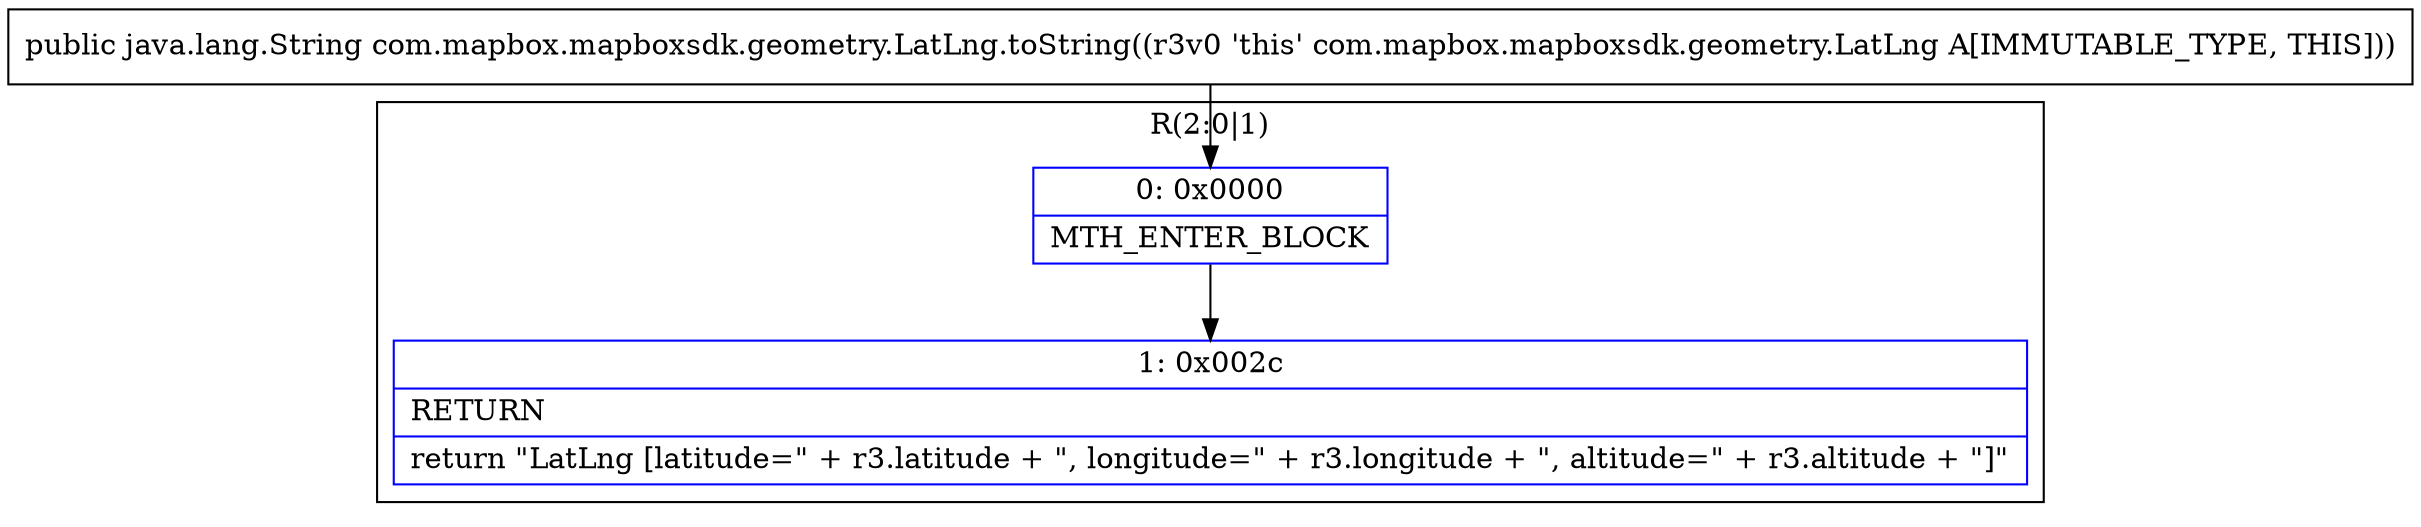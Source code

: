 digraph "CFG forcom.mapbox.mapboxsdk.geometry.LatLng.toString()Ljava\/lang\/String;" {
subgraph cluster_Region_1069315052 {
label = "R(2:0|1)";
node [shape=record,color=blue];
Node_0 [shape=record,label="{0\:\ 0x0000|MTH_ENTER_BLOCK\l}"];
Node_1 [shape=record,label="{1\:\ 0x002c|RETURN\l|return \"LatLng [latitude=\" + r3.latitude + \", longitude=\" + r3.longitude + \", altitude=\" + r3.altitude + \"]\"\l}"];
}
MethodNode[shape=record,label="{public java.lang.String com.mapbox.mapboxsdk.geometry.LatLng.toString((r3v0 'this' com.mapbox.mapboxsdk.geometry.LatLng A[IMMUTABLE_TYPE, THIS])) }"];
MethodNode -> Node_0;
Node_0 -> Node_1;
}

